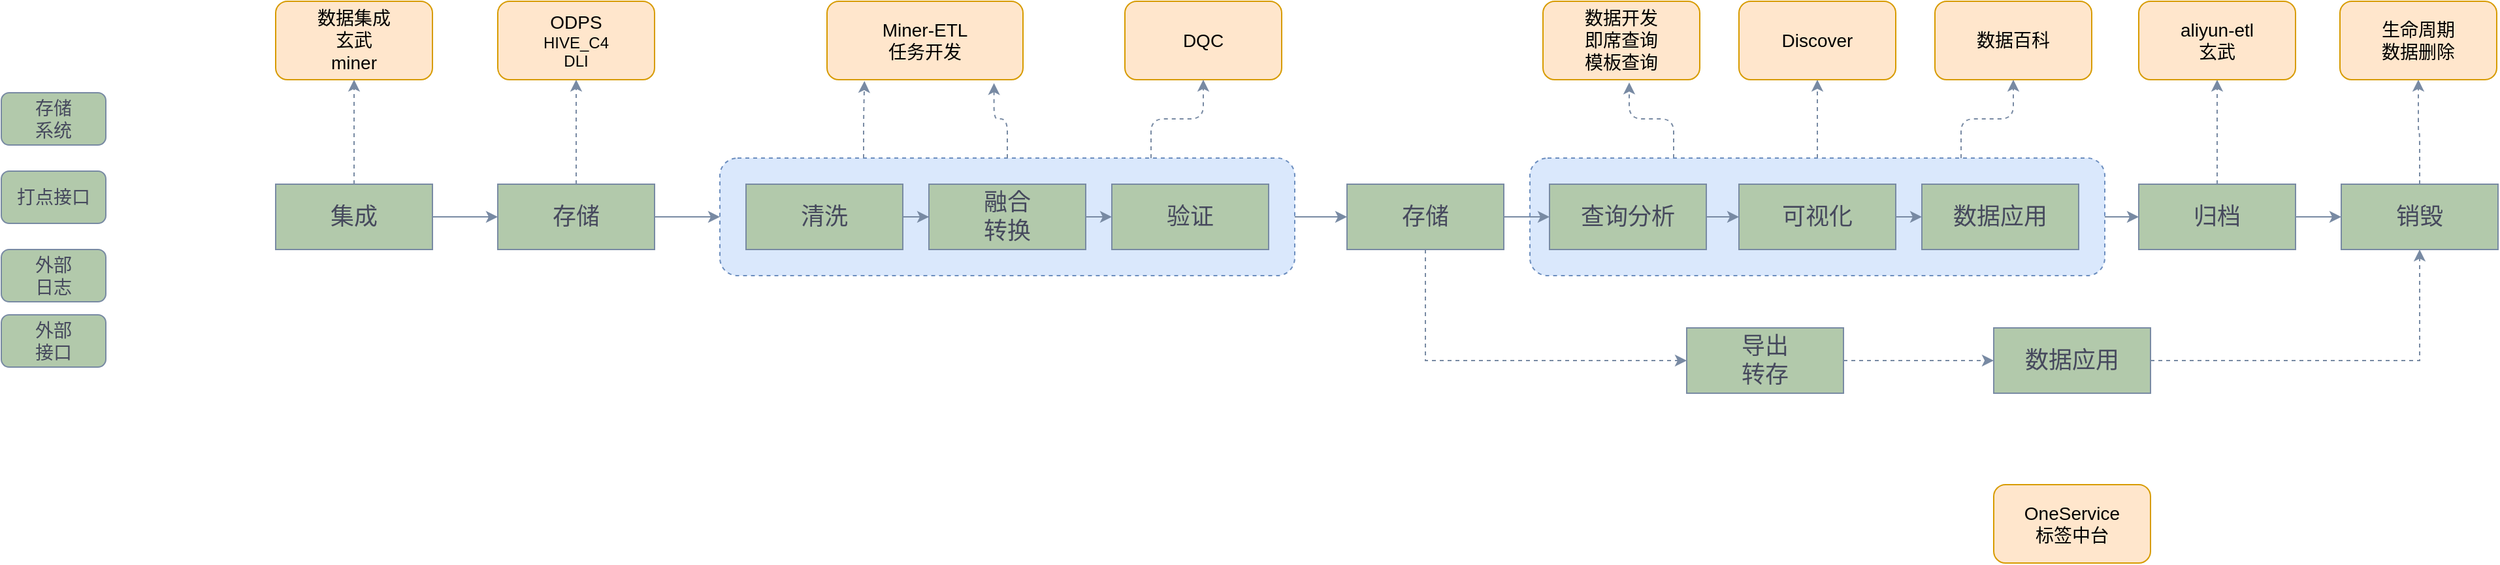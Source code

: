 <mxfile version="15.1.4" type="github">
  <diagram id="C5RBs43oDa-KdzZeNtuy" name="Page-1">
    <mxGraphModel dx="1865" dy="548" grid="1" gridSize="10" guides="1" tooltips="1" connect="1" arrows="1" fold="1" page="1" pageScale="1" pageWidth="827" pageHeight="1169" math="0" shadow="0">
      <root>
        <mxCell id="WIyWlLk6GJQsqaUBKTNV-0" />
        <mxCell id="WIyWlLk6GJQsqaUBKTNV-1" parent="WIyWlLk6GJQsqaUBKTNV-0" />
        <mxCell id="fR8x_7uv4c2v0l3vNsXf-55" style="edgeStyle=orthogonalEdgeStyle;curved=0;rounded=1;sketch=0;orthogonalLoop=1;jettySize=auto;html=1;exitX=0.25;exitY=0;exitDx=0;exitDy=0;entryX=0.55;entryY=1.036;entryDx=0;entryDy=0;entryPerimeter=0;dashed=1;fontColor=#46495D;strokeColor=#788AA3;fillColor=#B2C9AB;" edge="1" parent="WIyWlLk6GJQsqaUBKTNV-1" source="fR8x_7uv4c2v0l3vNsXf-33" target="fR8x_7uv4c2v0l3vNsXf-40">
          <mxGeometry relative="1" as="geometry" />
        </mxCell>
        <mxCell id="fR8x_7uv4c2v0l3vNsXf-56" style="edgeStyle=orthogonalEdgeStyle;curved=0;rounded=1;sketch=0;orthogonalLoop=1;jettySize=auto;html=1;exitX=0.5;exitY=0;exitDx=0;exitDy=0;entryX=0.5;entryY=1;entryDx=0;entryDy=0;dashed=1;fontColor=#46495D;strokeColor=#788AA3;fillColor=#B2C9AB;" edge="1" parent="WIyWlLk6GJQsqaUBKTNV-1" source="fR8x_7uv4c2v0l3vNsXf-33" target="fR8x_7uv4c2v0l3vNsXf-41">
          <mxGeometry relative="1" as="geometry" />
        </mxCell>
        <mxCell id="fR8x_7uv4c2v0l3vNsXf-57" style="edgeStyle=orthogonalEdgeStyle;curved=0;rounded=1;sketch=0;orthogonalLoop=1;jettySize=auto;html=1;exitX=0.75;exitY=0;exitDx=0;exitDy=0;entryX=0.5;entryY=1;entryDx=0;entryDy=0;dashed=1;fontColor=#46495D;strokeColor=#788AA3;fillColor=#B2C9AB;" edge="1" parent="WIyWlLk6GJQsqaUBKTNV-1" source="fR8x_7uv4c2v0l3vNsXf-33" target="fR8x_7uv4c2v0l3vNsXf-48">
          <mxGeometry relative="1" as="geometry" />
        </mxCell>
        <mxCell id="fR8x_7uv4c2v0l3vNsXf-33" value="" style="rounded=1;whiteSpace=wrap;html=1;dashed=1;fillColor=#dae8fc;strokeColor=#6c8ebf;" vertex="1" parent="WIyWlLk6GJQsqaUBKTNV-1">
          <mxGeometry x="740" y="250" width="440" height="90" as="geometry" />
        </mxCell>
        <mxCell id="jvFf8i0ZCvz8vUMbrJRg-9" style="edgeStyle=orthogonalEdgeStyle;rounded=0;orthogonalLoop=1;jettySize=auto;html=1;exitX=1;exitY=0.5;exitDx=0;exitDy=0;strokeColor=#788AA3;fontColor=#46495D;" parent="WIyWlLk6GJQsqaUBKTNV-1" source="jvFf8i0ZCvz8vUMbrJRg-0" target="jvFf8i0ZCvz8vUMbrJRg-1" edge="1">
          <mxGeometry relative="1" as="geometry" />
        </mxCell>
        <mxCell id="fR8x_7uv4c2v0l3vNsXf-49" style="edgeStyle=orthogonalEdgeStyle;curved=0;rounded=1;sketch=0;orthogonalLoop=1;jettySize=auto;html=1;exitX=0.5;exitY=0;exitDx=0;exitDy=0;entryX=0.5;entryY=1;entryDx=0;entryDy=0;dashed=1;fontColor=#46495D;strokeColor=#788AA3;fillColor=#B2C9AB;" edge="1" parent="WIyWlLk6GJQsqaUBKTNV-1" source="jvFf8i0ZCvz8vUMbrJRg-0" target="fR8x_7uv4c2v0l3vNsXf-35">
          <mxGeometry relative="1" as="geometry" />
        </mxCell>
        <mxCell id="jvFf8i0ZCvz8vUMbrJRg-0" value="&lt;font style=&quot;font-size: 18px&quot;&gt;集成&lt;/font&gt;" style="rounded=0;whiteSpace=wrap;html=1;fillColor=#B2C9AB;strokeColor=#788AA3;fontColor=#46495D;" parent="WIyWlLk6GJQsqaUBKTNV-1" vertex="1">
          <mxGeometry x="-220" y="270" width="120" height="50" as="geometry" />
        </mxCell>
        <mxCell id="fR8x_7uv4c2v0l3vNsXf-10" style="edgeStyle=orthogonalEdgeStyle;rounded=0;orthogonalLoop=1;jettySize=auto;html=1;exitX=1;exitY=0.5;exitDx=0;exitDy=0;entryX=0;entryY=0.5;entryDx=0;entryDy=0;strokeColor=#788AA3;fontColor=#46495D;" edge="1" parent="WIyWlLk6GJQsqaUBKTNV-1" source="jvFf8i0ZCvz8vUMbrJRg-1" target="fR8x_7uv4c2v0l3vNsXf-1">
          <mxGeometry relative="1" as="geometry" />
        </mxCell>
        <mxCell id="fR8x_7uv4c2v0l3vNsXf-50" style="edgeStyle=orthogonalEdgeStyle;curved=0;rounded=1;sketch=0;orthogonalLoop=1;jettySize=auto;html=1;exitX=0.5;exitY=0;exitDx=0;exitDy=0;entryX=0.5;entryY=1;entryDx=0;entryDy=0;dashed=1;fontColor=#46495D;strokeColor=#788AA3;fillColor=#B2C9AB;" edge="1" parent="WIyWlLk6GJQsqaUBKTNV-1" source="jvFf8i0ZCvz8vUMbrJRg-1" target="fR8x_7uv4c2v0l3vNsXf-36">
          <mxGeometry relative="1" as="geometry" />
        </mxCell>
        <mxCell id="jvFf8i0ZCvz8vUMbrJRg-1" value="&lt;font style=&quot;font-size: 18px&quot;&gt;存储&lt;/font&gt;" style="rounded=0;whiteSpace=wrap;html=1;fillColor=#B2C9AB;strokeColor=#788AA3;fontColor=#46495D;" parent="WIyWlLk6GJQsqaUBKTNV-1" vertex="1">
          <mxGeometry x="-50" y="270" width="120" height="50" as="geometry" />
        </mxCell>
        <mxCell id="fR8x_7uv4c2v0l3vNsXf-13" style="edgeStyle=orthogonalEdgeStyle;rounded=0;orthogonalLoop=1;jettySize=auto;html=1;exitX=1;exitY=0.5;exitDx=0;exitDy=0;entryX=0;entryY=0.5;entryDx=0;entryDy=0;strokeColor=#788AA3;fontColor=#46495D;" edge="1" parent="WIyWlLk6GJQsqaUBKTNV-1" source="jvFf8i0ZCvz8vUMbrJRg-2" target="jvFf8i0ZCvz8vUMbrJRg-4">
          <mxGeometry relative="1" as="geometry" />
        </mxCell>
        <mxCell id="fR8x_7uv4c2v0l3vNsXf-16" style="edgeStyle=orthogonalEdgeStyle;rounded=0;orthogonalLoop=1;jettySize=auto;html=1;exitX=0.5;exitY=1;exitDx=0;exitDy=0;entryX=0;entryY=0.5;entryDx=0;entryDy=0;strokeColor=#788AA3;fontColor=#46495D;dashed=1;" edge="1" parent="WIyWlLk6GJQsqaUBKTNV-1" source="jvFf8i0ZCvz8vUMbrJRg-2" target="jvFf8i0ZCvz8vUMbrJRg-3">
          <mxGeometry relative="1" as="geometry" />
        </mxCell>
        <mxCell id="jvFf8i0ZCvz8vUMbrJRg-2" value="&lt;font style=&quot;font-size: 18px&quot;&gt;存储&lt;/font&gt;" style="rounded=0;whiteSpace=wrap;html=1;fillColor=#B2C9AB;strokeColor=#788AA3;fontColor=#46495D;" parent="WIyWlLk6GJQsqaUBKTNV-1" vertex="1">
          <mxGeometry x="600" y="270" width="120" height="50" as="geometry" />
        </mxCell>
        <mxCell id="fR8x_7uv4c2v0l3vNsXf-17" style="edgeStyle=orthogonalEdgeStyle;rounded=0;orthogonalLoop=1;jettySize=auto;html=1;exitX=1;exitY=0.5;exitDx=0;exitDy=0;entryX=0;entryY=0.5;entryDx=0;entryDy=0;strokeColor=#788AA3;fontColor=#46495D;dashed=1;" edge="1" parent="WIyWlLk6GJQsqaUBKTNV-1" source="jvFf8i0ZCvz8vUMbrJRg-3" target="fR8x_7uv4c2v0l3vNsXf-12">
          <mxGeometry relative="1" as="geometry" />
        </mxCell>
        <mxCell id="jvFf8i0ZCvz8vUMbrJRg-3" value="&lt;font style=&quot;font-size: 18px&quot;&gt;导出&lt;br&gt;转存&lt;br&gt;&lt;/font&gt;" style="rounded=0;whiteSpace=wrap;html=1;fillColor=#B2C9AB;strokeColor=#788AA3;fontColor=#46495D;" parent="WIyWlLk6GJQsqaUBKTNV-1" vertex="1">
          <mxGeometry x="860" y="380" width="120" height="50" as="geometry" />
        </mxCell>
        <mxCell id="fR8x_7uv4c2v0l3vNsXf-14" style="edgeStyle=orthogonalEdgeStyle;rounded=0;orthogonalLoop=1;jettySize=auto;html=1;exitX=1;exitY=0.5;exitDx=0;exitDy=0;strokeColor=#788AA3;fontColor=#46495D;entryX=0;entryY=0.5;entryDx=0;entryDy=0;" edge="1" parent="WIyWlLk6GJQsqaUBKTNV-1" source="jvFf8i0ZCvz8vUMbrJRg-4" target="fR8x_7uv4c2v0l3vNsXf-20">
          <mxGeometry relative="1" as="geometry">
            <mxPoint x="920" y="295" as="targetPoint" />
          </mxGeometry>
        </mxCell>
        <mxCell id="jvFf8i0ZCvz8vUMbrJRg-4" value="&lt;font style=&quot;font-size: 18px&quot;&gt;查询分析&lt;/font&gt;" style="rounded=0;whiteSpace=wrap;html=1;fillColor=#B2C9AB;strokeColor=#788AA3;fontColor=#46495D;" parent="WIyWlLk6GJQsqaUBKTNV-1" vertex="1">
          <mxGeometry x="755" y="270" width="120" height="50" as="geometry" />
        </mxCell>
        <mxCell id="fR8x_7uv4c2v0l3vNsXf-15" style="edgeStyle=orthogonalEdgeStyle;rounded=0;orthogonalLoop=1;jettySize=auto;html=1;entryX=0;entryY=0.5;entryDx=0;entryDy=0;strokeColor=#788AA3;fontColor=#46495D;" edge="1" parent="WIyWlLk6GJQsqaUBKTNV-1" target="jvFf8i0ZCvz8vUMbrJRg-6">
          <mxGeometry relative="1" as="geometry">
            <mxPoint x="1180" y="295" as="sourcePoint" />
          </mxGeometry>
        </mxCell>
        <mxCell id="jvFf8i0ZCvz8vUMbrJRg-5" value="&lt;font style=&quot;font-size: 18px&quot;&gt;数据应用&lt;/font&gt;" style="rounded=0;whiteSpace=wrap;html=1;fillColor=#B2C9AB;strokeColor=#788AA3;fontColor=#46495D;" parent="WIyWlLk6GJQsqaUBKTNV-1" vertex="1">
          <mxGeometry x="1040" y="270" width="120" height="50" as="geometry" />
        </mxCell>
        <mxCell id="jvFf8i0ZCvz8vUMbrJRg-13" value="" style="edgeStyle=orthogonalEdgeStyle;rounded=0;orthogonalLoop=1;jettySize=auto;html=1;strokeColor=#788AA3;fontColor=#46495D;" parent="WIyWlLk6GJQsqaUBKTNV-1" source="jvFf8i0ZCvz8vUMbrJRg-6" target="jvFf8i0ZCvz8vUMbrJRg-7" edge="1">
          <mxGeometry relative="1" as="geometry" />
        </mxCell>
        <mxCell id="fR8x_7uv4c2v0l3vNsXf-58" style="edgeStyle=orthogonalEdgeStyle;curved=0;rounded=1;sketch=0;orthogonalLoop=1;jettySize=auto;html=1;exitX=0.5;exitY=0;exitDx=0;exitDy=0;entryX=0.5;entryY=1;entryDx=0;entryDy=0;dashed=1;fontColor=#46495D;strokeColor=#788AA3;fillColor=#B2C9AB;" edge="1" parent="WIyWlLk6GJQsqaUBKTNV-1" source="jvFf8i0ZCvz8vUMbrJRg-6" target="fR8x_7uv4c2v0l3vNsXf-43">
          <mxGeometry relative="1" as="geometry" />
        </mxCell>
        <mxCell id="jvFf8i0ZCvz8vUMbrJRg-6" value="&lt;font style=&quot;font-size: 18px&quot;&gt;归档&lt;/font&gt;" style="rounded=0;whiteSpace=wrap;html=1;fillColor=#B2C9AB;strokeColor=#788AA3;fontColor=#46495D;" parent="WIyWlLk6GJQsqaUBKTNV-1" vertex="1">
          <mxGeometry x="1206" y="270" width="120" height="50" as="geometry" />
        </mxCell>
        <mxCell id="fR8x_7uv4c2v0l3vNsXf-59" style="edgeStyle=orthogonalEdgeStyle;curved=0;rounded=1;sketch=0;orthogonalLoop=1;jettySize=auto;html=1;exitX=0.5;exitY=0;exitDx=0;exitDy=0;entryX=0.5;entryY=1;entryDx=0;entryDy=0;dashed=1;fontColor=#46495D;strokeColor=#788AA3;fillColor=#B2C9AB;" edge="1" parent="WIyWlLk6GJQsqaUBKTNV-1" source="jvFf8i0ZCvz8vUMbrJRg-7" target="fR8x_7uv4c2v0l3vNsXf-44">
          <mxGeometry relative="1" as="geometry" />
        </mxCell>
        <mxCell id="jvFf8i0ZCvz8vUMbrJRg-7" value="&lt;font style=&quot;font-size: 18px&quot;&gt;销毁&lt;/font&gt;" style="rounded=0;whiteSpace=wrap;html=1;fillColor=#B2C9AB;strokeColor=#788AA3;fontColor=#46495D;" parent="WIyWlLk6GJQsqaUBKTNV-1" vertex="1">
          <mxGeometry x="1361" y="270" width="120" height="50" as="geometry" />
        </mxCell>
        <mxCell id="jvFf8i0ZCvz8vUMbrJRg-20" value="&lt;font style=&quot;font-size: 14px&quot;&gt;存储&lt;br&gt;系统&lt;/font&gt;" style="rounded=1;whiteSpace=wrap;html=1;fillColor=#B2C9AB;strokeColor=#788AA3;shadow=0;fontColor=#46495D;" parent="WIyWlLk6GJQsqaUBKTNV-1" vertex="1">
          <mxGeometry x="-430" y="200" width="80" height="40" as="geometry" />
        </mxCell>
        <mxCell id="jvFf8i0ZCvz8vUMbrJRg-21" value="&lt;span style=&quot;font-size: 14px&quot;&gt;打点接口&lt;/span&gt;" style="rounded=1;whiteSpace=wrap;html=1;fillColor=#B2C9AB;strokeColor=#788AA3;shadow=0;fontColor=#46495D;" parent="WIyWlLk6GJQsqaUBKTNV-1" vertex="1">
          <mxGeometry x="-430" y="260" width="80" height="40" as="geometry" />
        </mxCell>
        <mxCell id="jvFf8i0ZCvz8vUMbrJRg-22" value="&lt;span style=&quot;font-size: 14px&quot;&gt;外部&lt;br&gt;日志&lt;/span&gt;" style="rounded=1;whiteSpace=wrap;html=1;fillColor=#B2C9AB;strokeColor=#788AA3;shadow=0;fontColor=#46495D;" parent="WIyWlLk6GJQsqaUBKTNV-1" vertex="1">
          <mxGeometry x="-430" y="320" width="80" height="40" as="geometry" />
        </mxCell>
        <mxCell id="jvFf8i0ZCvz8vUMbrJRg-23" value="&lt;span style=&quot;font-size: 14px&quot;&gt;外部&lt;br&gt;接口&lt;/span&gt;" style="rounded=1;whiteSpace=wrap;html=1;fillColor=#B2C9AB;strokeColor=#788AA3;shadow=0;fontColor=#46495D;" parent="WIyWlLk6GJQsqaUBKTNV-1" vertex="1">
          <mxGeometry x="-430" y="370" width="80" height="40" as="geometry" />
        </mxCell>
        <mxCell id="fR8x_7uv4c2v0l3vNsXf-9" value="" style="group;fontColor=#46495D;" vertex="1" connectable="0" parent="WIyWlLk6GJQsqaUBKTNV-1">
          <mxGeometry x="120" y="250" width="440" height="90" as="geometry" />
        </mxCell>
        <mxCell id="fR8x_7uv4c2v0l3vNsXf-1" value="" style="rounded=1;whiteSpace=wrap;html=1;dashed=1;fillColor=#dae8fc;strokeColor=#6c8ebf;" vertex="1" parent="fR8x_7uv4c2v0l3vNsXf-9">
          <mxGeometry width="440" height="90" as="geometry" />
        </mxCell>
        <mxCell id="fR8x_7uv4c2v0l3vNsXf-2" value="&lt;span style=&quot;font-size: 18px&quot;&gt;清洗&lt;/span&gt;" style="rounded=0;whiteSpace=wrap;html=1;fillColor=#B2C9AB;strokeColor=#788AA3;fontColor=#46495D;" vertex="1" parent="fR8x_7uv4c2v0l3vNsXf-9">
          <mxGeometry x="20" y="20" width="120" height="50" as="geometry" />
        </mxCell>
        <mxCell id="fR8x_7uv4c2v0l3vNsXf-5" value="&lt;span style=&quot;font-size: 18px&quot;&gt;融合&lt;br&gt;转换&lt;br&gt;&lt;/span&gt;" style="rounded=0;whiteSpace=wrap;html=1;fillColor=#B2C9AB;strokeColor=#788AA3;fontColor=#46495D;" vertex="1" parent="fR8x_7uv4c2v0l3vNsXf-9">
          <mxGeometry x="160" y="20" width="120" height="50" as="geometry" />
        </mxCell>
        <mxCell id="fR8x_7uv4c2v0l3vNsXf-7" style="edgeStyle=orthogonalEdgeStyle;rounded=0;orthogonalLoop=1;jettySize=auto;html=1;exitX=1;exitY=0.5;exitDx=0;exitDy=0;strokeColor=#788AA3;fontColor=#46495D;" edge="1" parent="fR8x_7uv4c2v0l3vNsXf-9" source="fR8x_7uv4c2v0l3vNsXf-2" target="fR8x_7uv4c2v0l3vNsXf-5">
          <mxGeometry relative="1" as="geometry" />
        </mxCell>
        <mxCell id="fR8x_7uv4c2v0l3vNsXf-6" value="&lt;span style=&quot;font-size: 18px&quot;&gt;验证&lt;br&gt;&lt;/span&gt;" style="rounded=0;whiteSpace=wrap;html=1;fillColor=#B2C9AB;strokeColor=#788AA3;fontColor=#46495D;" vertex="1" parent="fR8x_7uv4c2v0l3vNsXf-9">
          <mxGeometry x="300" y="20" width="120" height="50" as="geometry" />
        </mxCell>
        <mxCell id="fR8x_7uv4c2v0l3vNsXf-8" style="edgeStyle=orthogonalEdgeStyle;rounded=0;orthogonalLoop=1;jettySize=auto;html=1;exitX=1;exitY=0.5;exitDx=0;exitDy=0;entryX=0;entryY=0.5;entryDx=0;entryDy=0;strokeColor=#788AA3;fontColor=#46495D;" edge="1" parent="fR8x_7uv4c2v0l3vNsXf-9" source="fR8x_7uv4c2v0l3vNsXf-5" target="fR8x_7uv4c2v0l3vNsXf-6">
          <mxGeometry relative="1" as="geometry" />
        </mxCell>
        <mxCell id="fR8x_7uv4c2v0l3vNsXf-11" style="edgeStyle=orthogonalEdgeStyle;rounded=0;orthogonalLoop=1;jettySize=auto;html=1;exitX=1;exitY=0.5;exitDx=0;exitDy=0;entryX=0;entryY=0.5;entryDx=0;entryDy=0;strokeColor=#788AA3;fontColor=#46495D;" edge="1" parent="WIyWlLk6GJQsqaUBKTNV-1" source="fR8x_7uv4c2v0l3vNsXf-1" target="jvFf8i0ZCvz8vUMbrJRg-2">
          <mxGeometry relative="1" as="geometry" />
        </mxCell>
        <mxCell id="fR8x_7uv4c2v0l3vNsXf-18" style="edgeStyle=orthogonalEdgeStyle;rounded=0;orthogonalLoop=1;jettySize=auto;html=1;exitX=1;exitY=0.5;exitDx=0;exitDy=0;dashed=1;strokeColor=#788AA3;fontColor=#46495D;" edge="1" parent="WIyWlLk6GJQsqaUBKTNV-1" source="fR8x_7uv4c2v0l3vNsXf-12" target="jvFf8i0ZCvz8vUMbrJRg-7">
          <mxGeometry relative="1" as="geometry" />
        </mxCell>
        <mxCell id="fR8x_7uv4c2v0l3vNsXf-12" value="&lt;font style=&quot;font-size: 18px&quot;&gt;数据应用&lt;/font&gt;" style="rounded=0;whiteSpace=wrap;html=1;fillColor=#B2C9AB;strokeColor=#788AA3;fontColor=#46495D;" vertex="1" parent="WIyWlLk6GJQsqaUBKTNV-1">
          <mxGeometry x="1095" y="380" width="120" height="50" as="geometry" />
        </mxCell>
        <mxCell id="fR8x_7uv4c2v0l3vNsXf-21" style="edgeStyle=orthogonalEdgeStyle;curved=0;rounded=1;sketch=0;orthogonalLoop=1;jettySize=auto;html=1;exitX=1;exitY=0.5;exitDx=0;exitDy=0;entryX=0;entryY=0.5;entryDx=0;entryDy=0;fontColor=#46495D;strokeColor=#788AA3;fillColor=#B2C9AB;" edge="1" parent="WIyWlLk6GJQsqaUBKTNV-1" source="fR8x_7uv4c2v0l3vNsXf-20" target="jvFf8i0ZCvz8vUMbrJRg-5">
          <mxGeometry relative="1" as="geometry" />
        </mxCell>
        <mxCell id="fR8x_7uv4c2v0l3vNsXf-20" value="&lt;font style=&quot;font-size: 18px&quot;&gt;可视化&lt;/font&gt;" style="rounded=0;whiteSpace=wrap;html=1;fillColor=#B2C9AB;strokeColor=#788AA3;fontColor=#46495D;" vertex="1" parent="WIyWlLk6GJQsqaUBKTNV-1">
          <mxGeometry x="900" y="270" width="120" height="50" as="geometry" />
        </mxCell>
        <mxCell id="fR8x_7uv4c2v0l3vNsXf-35" value="&lt;font style=&quot;font-size: 14px&quot;&gt;数据集成&lt;br&gt;玄武&lt;br&gt;miner&lt;/font&gt;" style="rounded=1;whiteSpace=wrap;html=1;sketch=0;strokeColor=#d79b00;fillColor=#ffe6cc;align=center;" vertex="1" parent="WIyWlLk6GJQsqaUBKTNV-1">
          <mxGeometry x="-220" y="130" width="120" height="60" as="geometry" />
        </mxCell>
        <mxCell id="fR8x_7uv4c2v0l3vNsXf-36" value="&lt;span style=&quot;font-size: 14px&quot;&gt;ODPS&lt;br&gt;&lt;/span&gt;HIVE_C4&lt;br&gt;DLI" style="rounded=1;whiteSpace=wrap;html=1;sketch=0;strokeColor=#d79b00;fillColor=#ffe6cc;align=center;" vertex="1" parent="WIyWlLk6GJQsqaUBKTNV-1">
          <mxGeometry x="-50" y="130" width="120" height="60" as="geometry" />
        </mxCell>
        <mxCell id="fR8x_7uv4c2v0l3vNsXf-37" value="&lt;span style=&quot;font-size: 14px&quot;&gt;DQC&lt;/span&gt;" style="rounded=1;whiteSpace=wrap;html=1;sketch=0;strokeColor=#d79b00;fillColor=#ffe6cc;align=center;" vertex="1" parent="WIyWlLk6GJQsqaUBKTNV-1">
          <mxGeometry x="430" y="130" width="120" height="60" as="geometry" />
        </mxCell>
        <mxCell id="fR8x_7uv4c2v0l3vNsXf-38" value="&lt;span style=&quot;font-size: 14px&quot;&gt;Miner-ETL&lt;br&gt;任务开发&lt;br&gt;&lt;/span&gt;" style="rounded=1;whiteSpace=wrap;html=1;sketch=0;strokeColor=#d79b00;fillColor=#ffe6cc;align=center;" vertex="1" parent="WIyWlLk6GJQsqaUBKTNV-1">
          <mxGeometry x="202" y="130" width="150" height="60" as="geometry" />
        </mxCell>
        <mxCell id="fR8x_7uv4c2v0l3vNsXf-40" value="&lt;span style=&quot;font-size: 14px&quot;&gt;数据开发&lt;br&gt;即席查询&lt;br&gt;模板查询&lt;br&gt;&lt;/span&gt;" style="rounded=1;whiteSpace=wrap;html=1;sketch=0;strokeColor=#d79b00;fillColor=#ffe6cc;align=center;" vertex="1" parent="WIyWlLk6GJQsqaUBKTNV-1">
          <mxGeometry x="750" y="130" width="120" height="60" as="geometry" />
        </mxCell>
        <mxCell id="fR8x_7uv4c2v0l3vNsXf-41" value="&lt;span style=&quot;font-size: 14px&quot;&gt;Discover&lt;br&gt;&lt;/span&gt;" style="rounded=1;whiteSpace=wrap;html=1;sketch=0;strokeColor=#d79b00;fillColor=#ffe6cc;align=center;" vertex="1" parent="WIyWlLk6GJQsqaUBKTNV-1">
          <mxGeometry x="900" y="130" width="120" height="60" as="geometry" />
        </mxCell>
        <mxCell id="fR8x_7uv4c2v0l3vNsXf-43" value="&lt;span style=&quot;font-size: 14px&quot;&gt;aliyun-etl&lt;br&gt;玄武&lt;br&gt;&lt;/span&gt;" style="rounded=1;whiteSpace=wrap;html=1;sketch=0;strokeColor=#d79b00;fillColor=#ffe6cc;align=center;" vertex="1" parent="WIyWlLk6GJQsqaUBKTNV-1">
          <mxGeometry x="1206" y="130" width="120" height="60" as="geometry" />
        </mxCell>
        <mxCell id="fR8x_7uv4c2v0l3vNsXf-44" value="&lt;span style=&quot;font-size: 14px&quot;&gt;生命周期&lt;br&gt;数据删除&lt;br&gt;&lt;/span&gt;" style="rounded=1;whiteSpace=wrap;html=1;sketch=0;strokeColor=#d79b00;fillColor=#ffe6cc;align=center;" vertex="1" parent="WIyWlLk6GJQsqaUBKTNV-1">
          <mxGeometry x="1360" y="130" width="120" height="60" as="geometry" />
        </mxCell>
        <mxCell id="fR8x_7uv4c2v0l3vNsXf-45" value="&lt;span style=&quot;font-size: 14px&quot;&gt;OneService&lt;br&gt;&lt;/span&gt;&lt;span style=&quot;font-size: 14px&quot;&gt;标签中台&lt;br&gt;&lt;/span&gt;" style="rounded=1;whiteSpace=wrap;html=1;sketch=0;strokeColor=#d79b00;fillColor=#ffe6cc;align=center;" vertex="1" parent="WIyWlLk6GJQsqaUBKTNV-1">
          <mxGeometry x="1095" y="500" width="120" height="60" as="geometry" />
        </mxCell>
        <mxCell id="fR8x_7uv4c2v0l3vNsXf-48" value="&lt;span style=&quot;font-size: 14px&quot;&gt;数据百科&lt;br&gt;&lt;/span&gt;" style="rounded=1;whiteSpace=wrap;html=1;sketch=0;strokeColor=#d79b00;fillColor=#ffe6cc;align=center;" vertex="1" parent="WIyWlLk6GJQsqaUBKTNV-1">
          <mxGeometry x="1050" y="130" width="120" height="60" as="geometry" />
        </mxCell>
        <mxCell id="fR8x_7uv4c2v0l3vNsXf-52" style="edgeStyle=orthogonalEdgeStyle;curved=0;rounded=1;sketch=0;orthogonalLoop=1;jettySize=auto;html=1;exitX=0.25;exitY=0;exitDx=0;exitDy=0;entryX=0.191;entryY=1.017;entryDx=0;entryDy=0;entryPerimeter=0;dashed=1;fontColor=#46495D;strokeColor=#788AA3;fillColor=#B2C9AB;" edge="1" parent="WIyWlLk6GJQsqaUBKTNV-1" source="fR8x_7uv4c2v0l3vNsXf-1" target="fR8x_7uv4c2v0l3vNsXf-38">
          <mxGeometry relative="1" as="geometry" />
        </mxCell>
        <mxCell id="fR8x_7uv4c2v0l3vNsXf-53" style="edgeStyle=orthogonalEdgeStyle;curved=0;rounded=1;sketch=0;orthogonalLoop=1;jettySize=auto;html=1;exitX=0.5;exitY=0;exitDx=0;exitDy=0;entryX=0.852;entryY=1.043;entryDx=0;entryDy=0;entryPerimeter=0;dashed=1;fontColor=#46495D;strokeColor=#788AA3;fillColor=#B2C9AB;" edge="1" parent="WIyWlLk6GJQsqaUBKTNV-1" source="fR8x_7uv4c2v0l3vNsXf-1" target="fR8x_7uv4c2v0l3vNsXf-38">
          <mxGeometry relative="1" as="geometry" />
        </mxCell>
        <mxCell id="fR8x_7uv4c2v0l3vNsXf-54" style="edgeStyle=orthogonalEdgeStyle;curved=0;rounded=1;sketch=0;orthogonalLoop=1;jettySize=auto;html=1;exitX=0.75;exitY=0;exitDx=0;exitDy=0;dashed=1;fontColor=#46495D;strokeColor=#788AA3;fillColor=#B2C9AB;" edge="1" parent="WIyWlLk6GJQsqaUBKTNV-1" source="fR8x_7uv4c2v0l3vNsXf-1" target="fR8x_7uv4c2v0l3vNsXf-37">
          <mxGeometry relative="1" as="geometry" />
        </mxCell>
      </root>
    </mxGraphModel>
  </diagram>
</mxfile>
